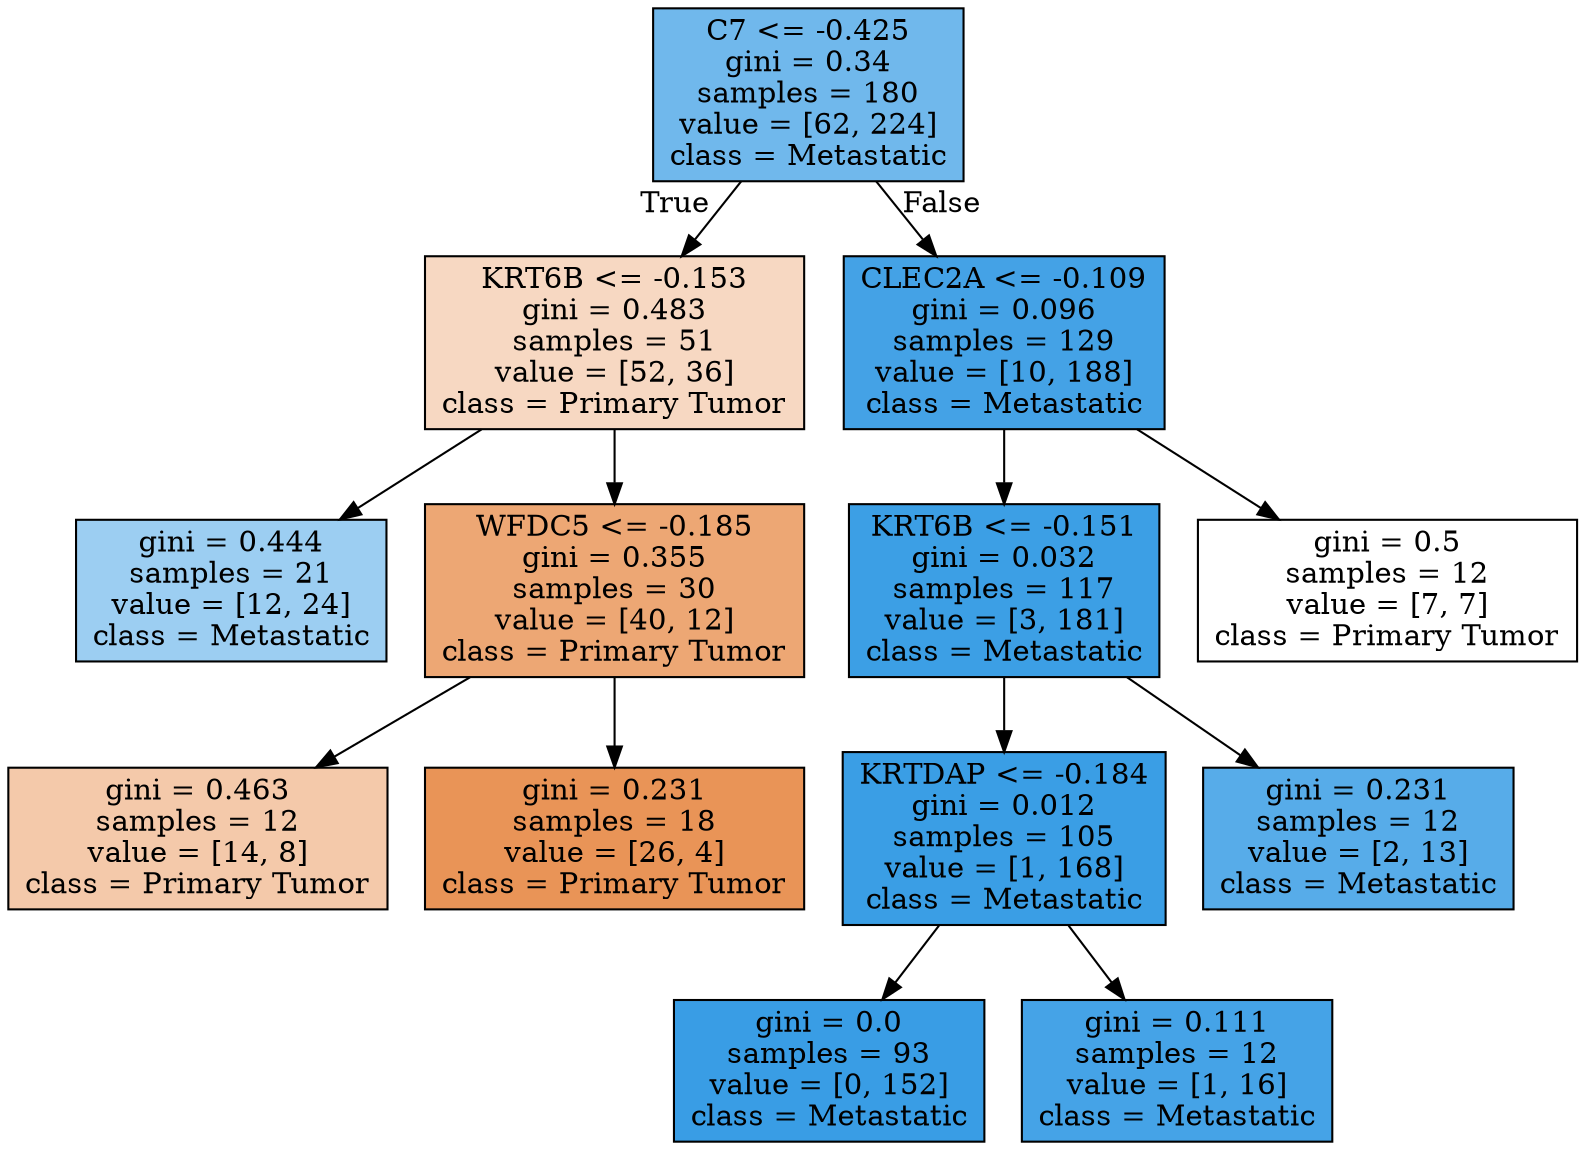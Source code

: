 digraph Tree {
node [shape=box, style="filled", color="black"] ;
0 [label="C7 <= -0.425\ngini = 0.34\nsamples = 180\nvalue = [62, 224]\nclass = Metastatic", fillcolor="#70b8ec"] ;
1 [label="KRT6B <= -0.153\ngini = 0.483\nsamples = 51\nvalue = [52, 36]\nclass = Primary Tumor", fillcolor="#f7d8c2"] ;
0 -> 1 [labeldistance=2.5, labelangle=45, headlabel="True"] ;
2 [label="gini = 0.444\nsamples = 21\nvalue = [12, 24]\nclass = Metastatic", fillcolor="#9ccef2"] ;
1 -> 2 ;
3 [label="WFDC5 <= -0.185\ngini = 0.355\nsamples = 30\nvalue = [40, 12]\nclass = Primary Tumor", fillcolor="#eda774"] ;
1 -> 3 ;
4 [label="gini = 0.463\nsamples = 12\nvalue = [14, 8]\nclass = Primary Tumor", fillcolor="#f4c9aa"] ;
3 -> 4 ;
5 [label="gini = 0.231\nsamples = 18\nvalue = [26, 4]\nclass = Primary Tumor", fillcolor="#e99457"] ;
3 -> 5 ;
6 [label="CLEC2A <= -0.109\ngini = 0.096\nsamples = 129\nvalue = [10, 188]\nclass = Metastatic", fillcolor="#44a2e6"] ;
0 -> 6 [labeldistance=2.5, labelangle=-45, headlabel="False"] ;
7 [label="KRT6B <= -0.151\ngini = 0.032\nsamples = 117\nvalue = [3, 181]\nclass = Metastatic", fillcolor="#3c9fe5"] ;
6 -> 7 ;
8 [label="KRTDAP <= -0.184\ngini = 0.012\nsamples = 105\nvalue = [1, 168]\nclass = Metastatic", fillcolor="#3a9ee5"] ;
7 -> 8 ;
9 [label="gini = 0.0\nsamples = 93\nvalue = [0, 152]\nclass = Metastatic", fillcolor="#399de5"] ;
8 -> 9 ;
10 [label="gini = 0.111\nsamples = 12\nvalue = [1, 16]\nclass = Metastatic", fillcolor="#45a3e7"] ;
8 -> 10 ;
11 [label="gini = 0.231\nsamples = 12\nvalue = [2, 13]\nclass = Metastatic", fillcolor="#57ace9"] ;
7 -> 11 ;
12 [label="gini = 0.5\nsamples = 12\nvalue = [7, 7]\nclass = Primary Tumor", fillcolor="#ffffff"] ;
6 -> 12 ;
}